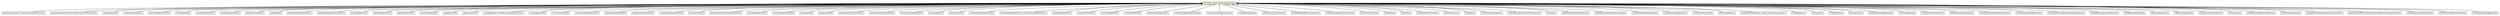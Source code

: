 #!/usr/local/bin/dot
#
# Class diagram 
# Generated by UMLGraph version R5_6-24-gf6e263 (http://www.umlgraph.org/)
#

digraph G {
	edge [fontname="arial",fontsize=10,labelfontname="arial",labelfontsize=10];
	node [fontname="arial",fontsize=10,shape=plaintext];
	nodesep=0.25;
	ranksep=0.5;
	// eu.europa.esig.dss.validation.process.ChainItem<T extends eu.europa.esig.dss.jaxb.detailedreport.XmlConstraintsConclusion>
	c257117 [label=<<table title="eu.europa.esig.dss.validation.process.ChainItem" border="0" cellborder="1" cellspacing="0" cellpadding="2" port="p" bgcolor="lemonChiffon" href="./ChainItem.html">
		<tr><td><table border="0" cellspacing="0" cellpadding="1">
<tr><td align="center" balign="center"><font face="arial italic"> ChainItem&lt;T extends XmlConstraintsConclusion&gt; </font></td></tr>
		</table></td></tr>
		</table>>, URL="./ChainItem.html", fontname="arial", fontcolor="black", fontsize=10.0];
	// eu.europa.esig.dss.validation.process.bbb.AbstractValueCheckItem<T extends eu.europa.esig.dss.jaxb.detailedreport.XmlConstraintsConclusion>
	c257122 [label=<<table title="eu.europa.esig.dss.validation.process.bbb.AbstractValueCheckItem" border="0" cellborder="1" cellspacing="0" cellpadding="2" port="p" href="./bbb/AbstractValueCheckItem.html">
		<tr><td><table border="0" cellspacing="0" cellpadding="1">
<tr><td align="center" balign="center"><font face="arial italic"> AbstractValueCheckItem&lt;T extends XmlConstraintsConclusion&gt; </font></td></tr>
		</table></td></tr>
		</table>>, URL="./bbb/AbstractValueCheckItem.html", fontname="arial", fontcolor="black", fontsize=10.0];
	// eu.europa.esig.dss.validation.process.bbb.AbstractMultiValuesCheckItem<T extends eu.europa.esig.dss.jaxb.detailedreport.XmlConstraintsConclusion>
	c257123 [label=<<table title="eu.europa.esig.dss.validation.process.bbb.AbstractMultiValuesCheckItem" border="0" cellborder="1" cellspacing="0" cellpadding="2" port="p" href="./bbb/AbstractMultiValuesCheckItem.html">
		<tr><td><table border="0" cellspacing="0" cellpadding="1">
<tr><td align="center" balign="center"><font face="arial italic"> AbstractMultiValuesCheckItem&lt;T extends XmlConstraintsConclusion&gt; </font></td></tr>
		</table></td></tr>
		</table>>, URL="./bbb/AbstractMultiValuesCheckItem.html", fontname="arial", fontcolor="black", fontsize=10.0];
	// eu.europa.esig.dss.validation.process.bbb.cv.checks.SignatureIntactCheck
	c257124 [label=<<table title="eu.europa.esig.dss.validation.process.bbb.cv.checks.SignatureIntactCheck" border="0" cellborder="1" cellspacing="0" cellpadding="2" port="p" href="./bbb/cv/checks/SignatureIntactCheck.html">
		<tr><td><table border="0" cellspacing="0" cellpadding="1">
<tr><td align="center" balign="center"> SignatureIntactCheck </td></tr>
		</table></td></tr>
		</table>>, URL="./bbb/cv/checks/SignatureIntactCheck.html", fontname="arial", fontcolor="black", fontsize=10.0];
	// eu.europa.esig.dss.validation.process.bbb.cv.checks.ReferenceDataIntactCheck
	c257125 [label=<<table title="eu.europa.esig.dss.validation.process.bbb.cv.checks.ReferenceDataIntactCheck" border="0" cellborder="1" cellspacing="0" cellpadding="2" port="p" href="./bbb/cv/checks/ReferenceDataIntactCheck.html">
		<tr><td><table border="0" cellspacing="0" cellpadding="1">
<tr><td align="center" balign="center"> ReferenceDataIntactCheck </td></tr>
		</table></td></tr>
		</table>>, URL="./bbb/cv/checks/ReferenceDataIntactCheck.html", fontname="arial", fontcolor="black", fontsize=10.0];
	// eu.europa.esig.dss.validation.process.bbb.cv.checks.ReferenceDataExistenceCheck
	c257126 [label=<<table title="eu.europa.esig.dss.validation.process.bbb.cv.checks.ReferenceDataExistenceCheck" border="0" cellborder="1" cellspacing="0" cellpadding="2" port="p" href="./bbb/cv/checks/ReferenceDataExistenceCheck.html">
		<tr><td><table border="0" cellspacing="0" cellpadding="1">
<tr><td align="center" balign="center"> ReferenceDataExistenceCheck </td></tr>
		</table></td></tr>
		</table>>, URL="./bbb/cv/checks/ReferenceDataExistenceCheck.html", fontname="arial", fontcolor="black", fontsize=10.0];
	// eu.europa.esig.dss.validation.process.bbb.cv.checks.AllFilesSignedCheck
	c257127 [label=<<table title="eu.europa.esig.dss.validation.process.bbb.cv.checks.AllFilesSignedCheck" border="0" cellborder="1" cellspacing="0" cellpadding="2" port="p" href="./bbb/cv/checks/AllFilesSignedCheck.html">
		<tr><td><table border="0" cellspacing="0" cellpadding="1">
<tr><td align="center" balign="center"> AllFilesSignedCheck </td></tr>
		</table></td></tr>
		</table>>, URL="./bbb/cv/checks/AllFilesSignedCheck.html", fontname="arial", fontcolor="black", fontsize=10.0];
	// eu.europa.esig.dss.validation.process.bbb.fc.checks.ZipCommentPresentCheck
	c257129 [label=<<table title="eu.europa.esig.dss.validation.process.bbb.fc.checks.ZipCommentPresentCheck" border="0" cellborder="1" cellspacing="0" cellpadding="2" port="p" href="./bbb/fc/checks/ZipCommentPresentCheck.html">
		<tr><td><table border="0" cellspacing="0" cellpadding="1">
<tr><td align="center" balign="center"> ZipCommentPresentCheck </td></tr>
		</table></td></tr>
		</table>>, URL="./bbb/fc/checks/ZipCommentPresentCheck.html", fontname="arial", fontcolor="black", fontsize=10.0];
	// eu.europa.esig.dss.validation.process.bbb.fc.checks.MimeTypeFilePresentCheck
	c257130 [label=<<table title="eu.europa.esig.dss.validation.process.bbb.fc.checks.MimeTypeFilePresentCheck" border="0" cellborder="1" cellspacing="0" cellpadding="2" port="p" href="./bbb/fc/checks/MimeTypeFilePresentCheck.html">
		<tr><td><table border="0" cellspacing="0" cellpadding="1">
<tr><td align="center" balign="center"> MimeTypeFilePresentCheck </td></tr>
		</table></td></tr>
		</table>>, URL="./bbb/fc/checks/MimeTypeFilePresentCheck.html", fontname="arial", fontcolor="black", fontsize=10.0];
	// eu.europa.esig.dss.validation.process.bbb.fc.checks.ManifestFilePresentCheck
	c257131 [label=<<table title="eu.europa.esig.dss.validation.process.bbb.fc.checks.ManifestFilePresentCheck" border="0" cellborder="1" cellspacing="0" cellpadding="2" port="p" href="./bbb/fc/checks/ManifestFilePresentCheck.html">
		<tr><td><table border="0" cellspacing="0" cellpadding="1">
<tr><td align="center" balign="center"> ManifestFilePresentCheck </td></tr>
		</table></td></tr>
		</table>>, URL="./bbb/fc/checks/ManifestFilePresentCheck.html", fontname="arial", fontcolor="black", fontsize=10.0];
	// eu.europa.esig.dss.validation.process.bbb.fc.checks.FullScopeCheck
	c257132 [label=<<table title="eu.europa.esig.dss.validation.process.bbb.fc.checks.FullScopeCheck" border="0" cellborder="1" cellspacing="0" cellpadding="2" port="p" href="./bbb/fc/checks/FullScopeCheck.html">
		<tr><td><table border="0" cellspacing="0" cellpadding="1">
<tr><td align="center" balign="center"> FullScopeCheck </td></tr>
		</table></td></tr>
		</table>>, URL="./bbb/fc/checks/FullScopeCheck.html", fontname="arial", fontcolor="black", fontsize=10.0];
	// eu.europa.esig.dss.validation.process.bbb.isc.checks.SigningCertificateRecognitionCheck
	c257138 [label=<<table title="eu.europa.esig.dss.validation.process.bbb.isc.checks.SigningCertificateRecognitionCheck" border="0" cellborder="1" cellspacing="0" cellpadding="2" port="p" href="./bbb/isc/checks/SigningCertificateRecognitionCheck.html">
		<tr><td><table border="0" cellspacing="0" cellpadding="1">
<tr><td align="center" balign="center"> SigningCertificateRecognitionCheck </td></tr>
		</table></td></tr>
		</table>>, URL="./bbb/isc/checks/SigningCertificateRecognitionCheck.html", fontname="arial", fontcolor="black", fontsize=10.0];
	// eu.europa.esig.dss.validation.process.bbb.isc.checks.SigningCertificateAttributePresentCheck
	c257139 [label=<<table title="eu.europa.esig.dss.validation.process.bbb.isc.checks.SigningCertificateAttributePresentCheck" border="0" cellborder="1" cellspacing="0" cellpadding="2" port="p" href="./bbb/isc/checks/SigningCertificateAttributePresentCheck.html">
		<tr><td><table border="0" cellspacing="0" cellpadding="1">
<tr><td align="center" balign="center"> SigningCertificateAttributePresentCheck </td></tr>
		</table></td></tr>
		</table>>, URL="./bbb/isc/checks/SigningCertificateAttributePresentCheck.html", fontname="arial", fontcolor="black", fontsize=10.0];
	// eu.europa.esig.dss.validation.process.bbb.isc.checks.IssuerSerialMatchCheck
	c257140 [label=<<table title="eu.europa.esig.dss.validation.process.bbb.isc.checks.IssuerSerialMatchCheck" border="0" cellborder="1" cellspacing="0" cellpadding="2" port="p" href="./bbb/isc/checks/IssuerSerialMatchCheck.html">
		<tr><td><table border="0" cellspacing="0" cellpadding="1">
<tr><td align="center" balign="center"> IssuerSerialMatchCheck </td></tr>
		</table></td></tr>
		</table>>, URL="./bbb/isc/checks/IssuerSerialMatchCheck.html", fontname="arial", fontcolor="black", fontsize=10.0];
	// eu.europa.esig.dss.validation.process.bbb.isc.checks.DigestValuePresentCheck
	c257141 [label=<<table title="eu.europa.esig.dss.validation.process.bbb.isc.checks.DigestValuePresentCheck" border="0" cellborder="1" cellspacing="0" cellpadding="2" port="p" href="./bbb/isc/checks/DigestValuePresentCheck.html">
		<tr><td><table border="0" cellspacing="0" cellpadding="1">
<tr><td align="center" balign="center"> DigestValuePresentCheck </td></tr>
		</table></td></tr>
		</table>>, URL="./bbb/isc/checks/DigestValuePresentCheck.html", fontname="arial", fontcolor="black", fontsize=10.0];
	// eu.europa.esig.dss.validation.process.bbb.isc.checks.DigestValueMatchCheck
	c257142 [label=<<table title="eu.europa.esig.dss.validation.process.bbb.isc.checks.DigestValueMatchCheck" border="0" cellborder="1" cellspacing="0" cellpadding="2" port="p" href="./bbb/isc/checks/DigestValueMatchCheck.html">
		<tr><td><table border="0" cellspacing="0" cellpadding="1">
<tr><td align="center" balign="center"> DigestValueMatchCheck </td></tr>
		</table></td></tr>
		</table>>, URL="./bbb/isc/checks/DigestValueMatchCheck.html", fontname="arial", fontcolor="black", fontsize=10.0];
	// eu.europa.esig.dss.validation.process.bbb.sav.checks.StructuralValidationCheck
	c257148 [label=<<table title="eu.europa.esig.dss.validation.process.bbb.sav.checks.StructuralValidationCheck" border="0" cellborder="1" cellspacing="0" cellpadding="2" port="p" href="./bbb/sav/checks/StructuralValidationCheck.html">
		<tr><td><table border="0" cellspacing="0" cellpadding="1">
<tr><td align="center" balign="center"> StructuralValidationCheck </td></tr>
		</table></td></tr>
		</table>>, URL="./bbb/sav/checks/StructuralValidationCheck.html", fontname="arial", fontcolor="black", fontsize=10.0];
	// eu.europa.esig.dss.validation.process.bbb.sav.checks.SigningTimeCheck
	c257149 [label=<<table title="eu.europa.esig.dss.validation.process.bbb.sav.checks.SigningTimeCheck" border="0" cellborder="1" cellspacing="0" cellpadding="2" port="p" href="./bbb/sav/checks/SigningTimeCheck.html">
		<tr><td><table border="0" cellspacing="0" cellpadding="1">
<tr><td align="center" balign="center"> SigningTimeCheck </td></tr>
		</table></td></tr>
		</table>>, URL="./bbb/sav/checks/SigningTimeCheck.html", fontname="arial", fontcolor="black", fontsize=10.0];
	// eu.europa.esig.dss.validation.process.bbb.sav.checks.SignerLocationCheck
	c257150 [label=<<table title="eu.europa.esig.dss.validation.process.bbb.sav.checks.SignerLocationCheck" border="0" cellborder="1" cellspacing="0" cellpadding="2" port="p" href="./bbb/sav/checks/SignerLocationCheck.html">
		<tr><td><table border="0" cellspacing="0" cellpadding="1">
<tr><td align="center" balign="center"> SignerLocationCheck </td></tr>
		</table></td></tr>
		</table>>, URL="./bbb/sav/checks/SignerLocationCheck.html", fontname="arial", fontcolor="black", fontsize=10.0];
	// eu.europa.esig.dss.validation.process.bbb.sav.checks.CryptographicCheck<T extends eu.europa.esig.dss.jaxb.detailedreport.XmlConstraintsConclusion>
	c257151 [label=<<table title="eu.europa.esig.dss.validation.process.bbb.sav.checks.CryptographicCheck" border="0" cellborder="1" cellspacing="0" cellpadding="2" port="p" href="./bbb/sav/checks/CryptographicCheck.html">
		<tr><td><table border="0" cellspacing="0" cellpadding="1">
<tr><td align="center" balign="center"> CryptographicCheck&lt;T extends XmlConstraintsConclusion&gt; </td></tr>
		</table></td></tr>
		</table>>, URL="./bbb/sav/checks/CryptographicCheck.html", fontname="arial", fontcolor="black", fontsize=10.0];
	// eu.europa.esig.dss.validation.process.bbb.sav.checks.CounterSignatureCheck
	c257152 [label=<<table title="eu.europa.esig.dss.validation.process.bbb.sav.checks.CounterSignatureCheck" border="0" cellborder="1" cellspacing="0" cellpadding="2" port="p" href="./bbb/sav/checks/CounterSignatureCheck.html">
		<tr><td><table border="0" cellspacing="0" cellpadding="1">
<tr><td align="center" balign="center"> CounterSignatureCheck </td></tr>
		</table></td></tr>
		</table>>, URL="./bbb/sav/checks/CounterSignatureCheck.html", fontname="arial", fontcolor="black", fontsize=10.0];
	// eu.europa.esig.dss.validation.process.bbb.sav.checks.ContentTimestampCheck
	c257154 [label=<<table title="eu.europa.esig.dss.validation.process.bbb.sav.checks.ContentTimestampCheck" border="0" cellborder="1" cellspacing="0" cellpadding="2" port="p" href="./bbb/sav/checks/ContentTimestampCheck.html">
		<tr><td><table border="0" cellspacing="0" cellpadding="1">
<tr><td align="center" balign="center"> ContentTimestampCheck </td></tr>
		</table></td></tr>
		</table>>, URL="./bbb/sav/checks/ContentTimestampCheck.html", fontname="arial", fontcolor="black", fontsize=10.0];
	// eu.europa.esig.dss.validation.process.bbb.sav.checks.CommitmentTypeIndicationsCheck
	c257157 [label=<<table title="eu.europa.esig.dss.validation.process.bbb.sav.checks.CommitmentTypeIndicationsCheck" border="0" cellborder="1" cellspacing="0" cellpadding="2" port="p" href="./bbb/sav/checks/CommitmentTypeIndicationsCheck.html">
		<tr><td><table border="0" cellspacing="0" cellpadding="1">
<tr><td align="center" balign="center"> CommitmentTypeIndicationsCheck </td></tr>
		</table></td></tr>
		</table>>, URL="./bbb/sav/checks/CommitmentTypeIndicationsCheck.html", fontname="arial", fontcolor="black", fontsize=10.0];
	// eu.europa.esig.dss.validation.process.bbb.vci.checks.SignaturePolicyIdentifiedCheck
	c257161 [label=<<table title="eu.europa.esig.dss.validation.process.bbb.vci.checks.SignaturePolicyIdentifiedCheck" border="0" cellborder="1" cellspacing="0" cellpadding="2" port="p" href="./bbb/vci/checks/SignaturePolicyIdentifiedCheck.html">
		<tr><td><table border="0" cellspacing="0" cellpadding="1">
<tr><td align="center" balign="center"> SignaturePolicyIdentifiedCheck </td></tr>
		</table></td></tr>
		</table>>, URL="./bbb/vci/checks/SignaturePolicyIdentifiedCheck.html", fontname="arial", fontcolor="black", fontsize=10.0];
	// eu.europa.esig.dss.validation.process.bbb.vci.checks.SignaturePolicyHashValidCheck
	c257162 [label=<<table title="eu.europa.esig.dss.validation.process.bbb.vci.checks.SignaturePolicyHashValidCheck" border="0" cellborder="1" cellspacing="0" cellpadding="2" port="p" href="./bbb/vci/checks/SignaturePolicyHashValidCheck.html">
		<tr><td><table border="0" cellspacing="0" cellpadding="1">
<tr><td align="center" balign="center"> SignaturePolicyHashValidCheck </td></tr>
		</table></td></tr>
		</table>>, URL="./bbb/vci/checks/SignaturePolicyHashValidCheck.html", fontname="arial", fontcolor="black", fontsize=10.0];
	// eu.europa.esig.dss.validation.process.bbb.xcv.checks.ProspectiveCertificateChainCheck
	c257166 [label=<<table title="eu.europa.esig.dss.validation.process.bbb.xcv.checks.ProspectiveCertificateChainCheck" border="0" cellborder="1" cellspacing="0" cellpadding="2" port="p" href="./bbb/xcv/checks/ProspectiveCertificateChainCheck.html">
		<tr><td><table border="0" cellspacing="0" cellpadding="1">
<tr><td align="center" balign="center"> ProspectiveCertificateChainCheck </td></tr>
		</table></td></tr>
		</table>>, URL="./bbb/xcv/checks/ProspectiveCertificateChainCheck.html", fontname="arial", fontcolor="black", fontsize=10.0];
	// eu.europa.esig.dss.validation.process.bbb.xcv.checks.CheckSubXCVResult
	c257167 [label=<<table title="eu.europa.esig.dss.validation.process.bbb.xcv.checks.CheckSubXCVResult" border="0" cellborder="1" cellspacing="0" cellpadding="2" port="p" href="./bbb/xcv/checks/CheckSubXCVResult.html">
		<tr><td><table border="0" cellspacing="0" cellpadding="1">
<tr><td align="center" balign="center"> CheckSubXCVResult </td></tr>
		</table></td></tr>
		</table>>, URL="./bbb/xcv/checks/CheckSubXCVResult.html", fontname="arial", fontcolor="black", fontsize=10.0];
	// eu.europa.esig.dss.validation.process.bbb.xcv.rfc.checks.RevocationDataFreshCheckWithNullConstraint
	c257168 [label=<<table title="eu.europa.esig.dss.validation.process.bbb.xcv.rfc.checks.RevocationDataFreshCheckWithNullConstraint" border="0" cellborder="1" cellspacing="0" cellpadding="2" port="p" href="./bbb/xcv/rfc/checks/RevocationDataFreshCheckWithNullConstraint.html">
		<tr><td><table border="0" cellspacing="0" cellpadding="1">
<tr><td align="center" balign="center"> RevocationDataFreshCheckWithNullConstraint </td></tr>
		</table></td></tr>
		</table>>, URL="./bbb/xcv/rfc/checks/RevocationDataFreshCheckWithNullConstraint.html", fontname="arial", fontcolor="black", fontsize=10.0];
	// eu.europa.esig.dss.validation.process.bbb.xcv.rfc.checks.RevocationDataFreshCheck
	c257169 [label=<<table title="eu.europa.esig.dss.validation.process.bbb.xcv.rfc.checks.RevocationDataFreshCheck" border="0" cellborder="1" cellspacing="0" cellpadding="2" port="p" href="./bbb/xcv/rfc/checks/RevocationDataFreshCheck.html">
		<tr><td><table border="0" cellspacing="0" cellpadding="1">
<tr><td align="center" balign="center"> RevocationDataFreshCheck </td></tr>
		</table></td></tr>
		</table>>, URL="./bbb/xcv/rfc/checks/RevocationDataFreshCheck.html", fontname="arial", fontcolor="black", fontsize=10.0];
	// eu.europa.esig.dss.validation.process.bbb.xcv.rfc.checks.RevocationDataAvailableCheck
	c257170 [label=<<table title="eu.europa.esig.dss.validation.process.bbb.xcv.rfc.checks.RevocationDataAvailableCheck" border="0" cellborder="1" cellspacing="0" cellpadding="2" port="p" href="./bbb/xcv/rfc/checks/RevocationDataAvailableCheck.html">
		<tr><td><table border="0" cellspacing="0" cellpadding="1">
<tr><td align="center" balign="center"> RevocationDataAvailableCheck </td></tr>
		</table></td></tr>
		</table>>, URL="./bbb/xcv/rfc/checks/RevocationDataAvailableCheck.html", fontname="arial", fontcolor="black", fontsize=10.0];
	// eu.europa.esig.dss.validation.process.bbb.xcv.rfc.checks.NextUpdateCheck
	c257171 [label=<<table title="eu.europa.esig.dss.validation.process.bbb.xcv.rfc.checks.NextUpdateCheck" border="0" cellborder="1" cellspacing="0" cellpadding="2" port="p" href="./bbb/xcv/rfc/checks/NextUpdateCheck.html">
		<tr><td><table border="0" cellspacing="0" cellpadding="1">
<tr><td align="center" balign="center"> NextUpdateCheck </td></tr>
		</table></td></tr>
		</table>>, URL="./bbb/xcv/rfc/checks/NextUpdateCheck.html", fontname="arial", fontcolor="black", fontsize=10.0];
	// eu.europa.esig.dss.validation.process.bbb.xcv.sub.checks.SerialNumberCheck
	c257174 [label=<<table title="eu.europa.esig.dss.validation.process.bbb.xcv.sub.checks.SerialNumberCheck" border="0" cellborder="1" cellspacing="0" cellpadding="2" port="p" href="./bbb/xcv/sub/checks/SerialNumberCheck.html">
		<tr><td><table border="0" cellspacing="0" cellpadding="1">
<tr><td align="center" balign="center"> SerialNumberCheck </td></tr>
		</table></td></tr>
		</table>>, URL="./bbb/xcv/sub/checks/SerialNumberCheck.html", fontname="arial", fontcolor="black", fontsize=10.0];
	// eu.europa.esig.dss.validation.process.bbb.xcv.sub.checks.RevocationInfoAccessPresentCheck
	c257175 [label=<<table title="eu.europa.esig.dss.validation.process.bbb.xcv.sub.checks.RevocationInfoAccessPresentCheck" border="0" cellborder="1" cellspacing="0" cellpadding="2" port="p" href="./bbb/xcv/sub/checks/RevocationInfoAccessPresentCheck.html">
		<tr><td><table border="0" cellspacing="0" cellpadding="1">
<tr><td align="center" balign="center"> RevocationInfoAccessPresentCheck </td></tr>
		</table></td></tr>
		</table>>, URL="./bbb/xcv/sub/checks/RevocationInfoAccessPresentCheck.html", fontname="arial", fontcolor="black", fontsize=10.0];
	// eu.europa.esig.dss.validation.process.bbb.xcv.sub.checks.RevocationFreshnessCheckerResult
	c257176 [label=<<table title="eu.europa.esig.dss.validation.process.bbb.xcv.sub.checks.RevocationFreshnessCheckerResult" border="0" cellborder="1" cellspacing="0" cellpadding="2" port="p" href="./bbb/xcv/sub/checks/RevocationFreshnessCheckerResult.html">
		<tr><td><table border="0" cellspacing="0" cellpadding="1">
<tr><td align="center" balign="center"> RevocationFreshnessCheckerResult </td></tr>
		</table></td></tr>
		</table>>, URL="./bbb/xcv/sub/checks/RevocationFreshnessCheckerResult.html", fontname="arial", fontcolor="black", fontsize=10.0];
	// eu.europa.esig.dss.validation.process.bbb.xcv.sub.checks.RevocationCertHashMatchCheck
	c257177 [label=<<table title="eu.europa.esig.dss.validation.process.bbb.xcv.sub.checks.RevocationCertHashMatchCheck" border="0" cellborder="1" cellspacing="0" cellpadding="2" port="p" href="./bbb/xcv/sub/checks/RevocationCertHashMatchCheck.html">
		<tr><td><table border="0" cellspacing="0" cellpadding="1">
<tr><td align="center" balign="center"> RevocationCertHashMatchCheck </td></tr>
		</table></td></tr>
		</table>>, URL="./bbb/xcv/sub/checks/RevocationCertHashMatchCheck.html", fontname="arial", fontcolor="black", fontsize=10.0];
	// eu.europa.esig.dss.validation.process.bbb.xcv.sub.checks.PseudoUsageCheck
	c257178 [label=<<table title="eu.europa.esig.dss.validation.process.bbb.xcv.sub.checks.PseudoUsageCheck" border="0" cellborder="1" cellspacing="0" cellpadding="2" port="p" href="./bbb/xcv/sub/checks/PseudoUsageCheck.html">
		<tr><td><table border="0" cellspacing="0" cellpadding="1">
<tr><td align="center" balign="center"> PseudoUsageCheck </td></tr>
		</table></td></tr>
		</table>>, URL="./bbb/xcv/sub/checks/PseudoUsageCheck.html", fontname="arial", fontcolor="black", fontsize=10.0];
	// eu.europa.esig.dss.validation.process.bbb.xcv.sub.checks.IdPkixOcspNoCheck
	c257183 [label=<<table title="eu.europa.esig.dss.validation.process.bbb.xcv.sub.checks.IdPkixOcspNoCheck" border="0" cellborder="1" cellspacing="0" cellpadding="2" port="p" href="./bbb/xcv/sub/checks/IdPkixOcspNoCheck.html">
		<tr><td><table border="0" cellspacing="0" cellpadding="1">
<tr><td align="center" balign="center"> IdPkixOcspNoCheck </td></tr>
		</table></td></tr>
		</table>>, URL="./bbb/xcv/sub/checks/IdPkixOcspNoCheck.html", fontname="arial", fontcolor="black", fontsize=10.0];
	// eu.europa.esig.dss.validation.process.bbb.xcv.sub.checks.CertificateSupportedByQSCDCheck
	c257187 [label=<<table title="eu.europa.esig.dss.validation.process.bbb.xcv.sub.checks.CertificateSupportedByQSCDCheck" border="0" cellborder="1" cellspacing="0" cellpadding="2" port="p" href="./bbb/xcv/sub/checks/CertificateSupportedByQSCDCheck.html">
		<tr><td><table border="0" cellspacing="0" cellpadding="1">
<tr><td align="center" balign="center"> CertificateSupportedByQSCDCheck </td></tr>
		</table></td></tr>
		</table>>, URL="./bbb/xcv/sub/checks/CertificateSupportedByQSCDCheck.html", fontname="arial", fontcolor="black", fontsize=10.0];
	// eu.europa.esig.dss.validation.process.bbb.xcv.sub.checks.CertificateSignatureValidCheck<T extends eu.europa.esig.dss.jaxb.detailedreport.XmlConstraintsConclusion>
	c257188 [label=<<table title="eu.europa.esig.dss.validation.process.bbb.xcv.sub.checks.CertificateSignatureValidCheck" border="0" cellborder="1" cellspacing="0" cellpadding="2" port="p" href="./bbb/xcv/sub/checks/CertificateSignatureValidCheck.html">
		<tr><td><table border="0" cellspacing="0" cellpadding="1">
<tr><td align="center" balign="center"> CertificateSignatureValidCheck&lt;T extends XmlConstraintsConclusion&gt; </td></tr>
		</table></td></tr>
		</table>>, URL="./bbb/xcv/sub/checks/CertificateSignatureValidCheck.html", fontname="arial", fontcolor="black", fontsize=10.0];
	// eu.europa.esig.dss.validation.process.bbb.xcv.sub.checks.CertificateSelfSignedCheck
	c257189 [label=<<table title="eu.europa.esig.dss.validation.process.bbb.xcv.sub.checks.CertificateSelfSignedCheck" border="0" cellborder="1" cellspacing="0" cellpadding="2" port="p" href="./bbb/xcv/sub/checks/CertificateSelfSignedCheck.html">
		<tr><td><table border="0" cellspacing="0" cellpadding="1">
<tr><td align="center" balign="center"> CertificateSelfSignedCheck </td></tr>
		</table></td></tr>
		</table>>, URL="./bbb/xcv/sub/checks/CertificateSelfSignedCheck.html", fontname="arial", fontcolor="black", fontsize=10.0];
	// eu.europa.esig.dss.validation.process.bbb.xcv.sub.checks.CertificateRevokedCheck
	c257190 [label=<<table title="eu.europa.esig.dss.validation.process.bbb.xcv.sub.checks.CertificateRevokedCheck" border="0" cellborder="1" cellspacing="0" cellpadding="2" port="p" href="./bbb/xcv/sub/checks/CertificateRevokedCheck.html">
		<tr><td><table border="0" cellspacing="0" cellpadding="1">
<tr><td align="center" balign="center"> CertificateRevokedCheck </td></tr>
		</table></td></tr>
		</table>>, URL="./bbb/xcv/sub/checks/CertificateRevokedCheck.html", fontname="arial", fontcolor="black", fontsize=10.0];
	// eu.europa.esig.dss.validation.process.bbb.xcv.sub.checks.CertificateQualifiedCheck
	c257191 [label=<<table title="eu.europa.esig.dss.validation.process.bbb.xcv.sub.checks.CertificateQualifiedCheck" border="0" cellborder="1" cellspacing="0" cellpadding="2" port="p" href="./bbb/xcv/sub/checks/CertificateQualifiedCheck.html">
		<tr><td><table border="0" cellspacing="0" cellpadding="1">
<tr><td align="center" balign="center"> CertificateQualifiedCheck </td></tr>
		</table></td></tr>
		</table>>, URL="./bbb/xcv/sub/checks/CertificateQualifiedCheck.html", fontname="arial", fontcolor="black", fontsize=10.0];
	// eu.europa.esig.dss.validation.process.bbb.xcv.sub.checks.CertificateOnHoldCheck
	c257194 [label=<<table title="eu.europa.esig.dss.validation.process.bbb.xcv.sub.checks.CertificateOnHoldCheck" border="0" cellborder="1" cellspacing="0" cellpadding="2" port="p" href="./bbb/xcv/sub/checks/CertificateOnHoldCheck.html">
		<tr><td><table border="0" cellspacing="0" cellpadding="1">
<tr><td align="center" balign="center"> CertificateOnHoldCheck </td></tr>
		</table></td></tr>
		</table>>, URL="./bbb/xcv/sub/checks/CertificateOnHoldCheck.html", fontname="arial", fontcolor="black", fontsize=10.0];
	// eu.europa.esig.dss.validation.process.bbb.xcv.sub.checks.CertificateNotSelfSignedCheck
	c257195 [label=<<table title="eu.europa.esig.dss.validation.process.bbb.xcv.sub.checks.CertificateNotSelfSignedCheck" border="0" cellborder="1" cellspacing="0" cellpadding="2" port="p" href="./bbb/xcv/sub/checks/CertificateNotSelfSignedCheck.html">
		<tr><td><table border="0" cellspacing="0" cellpadding="1">
<tr><td align="center" balign="center"> CertificateNotSelfSignedCheck </td></tr>
		</table></td></tr>
		</table>>, URL="./bbb/xcv/sub/checks/CertificateNotSelfSignedCheck.html", fontname="arial", fontcolor="black", fontsize=10.0];
	// eu.europa.esig.dss.validation.process.bbb.xcv.sub.checks.CertificateIssuedToNaturalPersonCheck
	c257196 [label=<<table title="eu.europa.esig.dss.validation.process.bbb.xcv.sub.checks.CertificateIssuedToNaturalPersonCheck" border="0" cellborder="1" cellspacing="0" cellpadding="2" port="p" href="./bbb/xcv/sub/checks/CertificateIssuedToNaturalPersonCheck.html">
		<tr><td><table border="0" cellspacing="0" cellpadding="1">
<tr><td align="center" balign="center"> CertificateIssuedToNaturalPersonCheck </td></tr>
		</table></td></tr>
		</table>>, URL="./bbb/xcv/sub/checks/CertificateIssuedToNaturalPersonCheck.html", fontname="arial", fontcolor="black", fontsize=10.0];
	// eu.europa.esig.dss.validation.process.bbb.xcv.sub.checks.CertificateIssuedToLegalPersonCheck
	c257197 [label=<<table title="eu.europa.esig.dss.validation.process.bbb.xcv.sub.checks.CertificateIssuedToLegalPersonCheck" border="0" cellborder="1" cellspacing="0" cellpadding="2" port="p" href="./bbb/xcv/sub/checks/CertificateIssuedToLegalPersonCheck.html">
		<tr><td><table border="0" cellspacing="0" cellpadding="1">
<tr><td align="center" balign="center"> CertificateIssuedToLegalPersonCheck </td></tr>
		</table></td></tr>
		</table>>, URL="./bbb/xcv/sub/checks/CertificateIssuedToLegalPersonCheck.html", fontname="arial", fontcolor="black", fontsize=10.0];
	// eu.europa.esig.dss.validation.process.bbb.xcv.sub.checks.CertificateExpirationCheck
	c257198 [label=<<table title="eu.europa.esig.dss.validation.process.bbb.xcv.sub.checks.CertificateExpirationCheck" border="0" cellborder="1" cellspacing="0" cellpadding="2" port="p" href="./bbb/xcv/sub/checks/CertificateExpirationCheck.html">
		<tr><td><table border="0" cellspacing="0" cellpadding="1">
<tr><td align="center" balign="center"> CertificateExpirationCheck </td></tr>
		</table></td></tr>
		</table>>, URL="./bbb/xcv/sub/checks/CertificateExpirationCheck.html", fontname="arial", fontcolor="black", fontsize=10.0];
	// eu.europa.esig.dss.validation.process.bbb.xcv.sub.checks.AuthorityInfoAccessPresentCheck
	c257200 [label=<<table title="eu.europa.esig.dss.validation.process.bbb.xcv.sub.checks.AuthorityInfoAccessPresentCheck" border="0" cellborder="1" cellspacing="0" cellpadding="2" port="p" href="./bbb/xcv/sub/checks/AuthorityInfoAccessPresentCheck.html">
		<tr><td><table border="0" cellspacing="0" cellpadding="1">
<tr><td align="center" balign="center"> AuthorityInfoAccessPresentCheck </td></tr>
		</table></td></tr>
		</table>>, URL="./bbb/xcv/sub/checks/AuthorityInfoAccessPresentCheck.html", fontname="arial", fontcolor="black", fontsize=10.0];
	// eu.europa.esig.dss.validation.process.qualification.certificate.AcceptableBuildingBlockConclusionCheck
	c257213 [label=<<table title="eu.europa.esig.dss.validation.process.qualification.certificate.AcceptableBuildingBlockConclusionCheck" border="0" cellborder="1" cellspacing="0" cellpadding="2" port="p" href="./qualification/certificate/AcceptableBuildingBlockConclusionCheck.html">
		<tr><td><table border="0" cellspacing="0" cellpadding="1">
<tr><td align="center" balign="center"> AcceptableBuildingBlockConclusionCheck </td></tr>
		</table></td></tr>
		</table>>, URL="./qualification/certificate/AcceptableBuildingBlockConclusionCheck.html", fontname="arial", fontcolor="black", fontsize=10.0];
	// eu.europa.esig.dss.validation.process.qualification.certificate.checks.TrustedCertificateMatchTrustServiceCheck
	c257214 [label=<<table title="eu.europa.esig.dss.validation.process.qualification.certificate.checks.TrustedCertificateMatchTrustServiceCheck" border="0" cellborder="1" cellspacing="0" cellpadding="2" port="p" href="./qualification/certificate/checks/TrustedCertificateMatchTrustServiceCheck.html">
		<tr><td><table border="0" cellspacing="0" cellpadding="1">
<tr><td align="center" balign="center"> TrustedCertificateMatchTrustServiceCheck </td></tr>
		</table></td></tr>
		</table>>, URL="./qualification/certificate/checks/TrustedCertificateMatchTrustServiceCheck.html", fontname="arial", fontcolor="black", fontsize=10.0];
	// eu.europa.esig.dss.validation.process.qualification.certificate.checks.ServiceConsistencyCheck
	c257215 [label=<<table title="eu.europa.esig.dss.validation.process.qualification.certificate.checks.ServiceConsistencyCheck" border="0" cellborder="1" cellspacing="0" cellpadding="2" port="p" href="./qualification/certificate/checks/ServiceConsistencyCheck.html">
		<tr><td><table border="0" cellspacing="0" cellpadding="1">
<tr><td align="center" balign="center"> ServiceConsistencyCheck </td></tr>
		</table></td></tr>
		</table>>, URL="./qualification/certificate/checks/ServiceConsistencyCheck.html", fontname="arial", fontcolor="black", fontsize=10.0];
	// eu.europa.esig.dss.validation.process.qualification.certificate.checks.QualifiedCheck
	c257216 [label=<<table title="eu.europa.esig.dss.validation.process.qualification.certificate.checks.QualifiedCheck" border="0" cellborder="1" cellspacing="0" cellpadding="2" port="p" href="./qualification/certificate/checks/QualifiedCheck.html">
		<tr><td><table border="0" cellspacing="0" cellpadding="1">
<tr><td align="center" balign="center"> QualifiedCheck </td></tr>
		</table></td></tr>
		</table>>, URL="./qualification/certificate/checks/QualifiedCheck.html", fontname="arial", fontcolor="black", fontsize=10.0];
	// eu.europa.esig.dss.validation.process.qualification.certificate.checks.QSCDCheck
	c257217 [label=<<table title="eu.europa.esig.dss.validation.process.qualification.certificate.checks.QSCDCheck" border="0" cellborder="1" cellspacing="0" cellpadding="2" port="p" href="./qualification/certificate/checks/QSCDCheck.html">
		<tr><td><table border="0" cellspacing="0" cellpadding="1">
<tr><td align="center" balign="center"> QSCDCheck </td></tr>
		</table></td></tr>
		</table>>, URL="./qualification/certificate/checks/QSCDCheck.html", fontname="arial", fontcolor="black", fontsize=10.0];
	// eu.europa.esig.dss.validation.process.qualification.certificate.checks.IsAbleToSelectOneTrustService
	c257219 [label=<<table title="eu.europa.esig.dss.validation.process.qualification.certificate.checks.IsAbleToSelectOneTrustService" border="0" cellborder="1" cellspacing="0" cellpadding="2" port="p" href="./qualification/certificate/checks/IsAbleToSelectOneTrustService.html">
		<tr><td><table border="0" cellspacing="0" cellpadding="1">
<tr><td align="center" balign="center"> IsAbleToSelectOneTrustService </td></tr>
		</table></td></tr>
		</table>>, URL="./qualification/certificate/checks/IsAbleToSelectOneTrustService.html", fontname="arial", fontcolor="black", fontsize=10.0];
	// eu.europa.esig.dss.validation.process.qualification.certificate.checks.GrantedStatusCheck
	c257220 [label=<<table title="eu.europa.esig.dss.validation.process.qualification.certificate.checks.GrantedStatusCheck" border="0" cellborder="1" cellspacing="0" cellpadding="2" port="p" href="./qualification/certificate/checks/GrantedStatusCheck.html">
		<tr><td><table border="0" cellspacing="0" cellpadding="1">
<tr><td align="center" balign="center"> GrantedStatusCheck </td></tr>
		</table></td></tr>
		</table>>, URL="./qualification/certificate/checks/GrantedStatusCheck.html", fontname="arial", fontcolor="black", fontsize=10.0];
	// eu.europa.esig.dss.validation.process.qualification.certificate.checks.ForEsigCheck
	c257221 [label=<<table title="eu.europa.esig.dss.validation.process.qualification.certificate.checks.ForEsigCheck" border="0" cellborder="1" cellspacing="0" cellpadding="2" port="p" href="./qualification/certificate/checks/ForEsigCheck.html">
		<tr><td><table border="0" cellspacing="0" cellpadding="1">
<tr><td align="center" balign="center"> ForEsigCheck </td></tr>
		</table></td></tr>
		</table>>, URL="./qualification/certificate/checks/ForEsigCheck.html", fontname="arial", fontcolor="black", fontsize=10.0];
	// eu.europa.esig.dss.validation.process.qualification.certificate.checks.CertificateTypeCoverageCheck
	c257222 [label=<<table title="eu.europa.esig.dss.validation.process.qualification.certificate.checks.CertificateTypeCoverageCheck" border="0" cellborder="1" cellspacing="0" cellpadding="2" port="p" href="./qualification/certificate/checks/CertificateTypeCoverageCheck.html">
		<tr><td><table border="0" cellspacing="0" cellpadding="1">
<tr><td align="center" balign="center"> CertificateTypeCoverageCheck </td></tr>
		</table></td></tr>
		</table>>, URL="./qualification/certificate/checks/CertificateTypeCoverageCheck.html", fontname="arial", fontcolor="black", fontsize=10.0];
	// eu.europa.esig.dss.validation.process.qualification.certificate.checks.CertificateIssuedByConsistentTrustServiceCheck
	c257223 [label=<<table title="eu.europa.esig.dss.validation.process.qualification.certificate.checks.CertificateIssuedByConsistentTrustServiceCheck" border="0" cellborder="1" cellspacing="0" cellpadding="2" port="p" href="./qualification/certificate/checks/CertificateIssuedByConsistentTrustServiceCheck.html">
		<tr><td><table border="0" cellspacing="0" cellpadding="1">
<tr><td align="center" balign="center"> CertificateIssuedByConsistentTrustServiceCheck </td></tr>
		</table></td></tr>
		</table>>, URL="./qualification/certificate/checks/CertificateIssuedByConsistentTrustServiceCheck.html", fontname="arial", fontcolor="black", fontsize=10.0];
	// eu.europa.esig.dss.validation.process.qualification.certificate.checks.CaQcCheck
	c257224 [label=<<table title="eu.europa.esig.dss.validation.process.qualification.certificate.checks.CaQcCheck" border="0" cellborder="1" cellspacing="0" cellpadding="2" port="p" href="./qualification/certificate/checks/CaQcCheck.html">
		<tr><td><table border="0" cellspacing="0" cellpadding="1">
<tr><td align="center" balign="center"> CaQcCheck </td></tr>
		</table></td></tr>
		</table>>, URL="./qualification/certificate/checks/CaQcCheck.html", fontname="arial", fontcolor="black", fontsize=10.0];
	// eu.europa.esig.dss.validation.process.qualification.signature.checks.QualifiedCertificateAtSigningTimeCheck
	c257232 [label=<<table title="eu.europa.esig.dss.validation.process.qualification.signature.checks.QualifiedCertificateAtSigningTimeCheck" border="0" cellborder="1" cellspacing="0" cellpadding="2" port="p" href="./qualification/signature/checks/QualifiedCertificateAtSigningTimeCheck.html">
		<tr><td><table border="0" cellspacing="0" cellpadding="1">
<tr><td align="center" balign="center"> QualifiedCertificateAtSigningTimeCheck </td></tr>
		</table></td></tr>
		</table>>, URL="./qualification/signature/checks/QualifiedCertificateAtSigningTimeCheck.html", fontname="arial", fontcolor="black", fontsize=10.0];
	// eu.europa.esig.dss.validation.process.qualification.signature.checks.QualifiedCertificateAtCertificateIssuanceCheck
	c257233 [label=<<table title="eu.europa.esig.dss.validation.process.qualification.signature.checks.QualifiedCertificateAtCertificateIssuanceCheck" border="0" cellborder="1" cellspacing="0" cellpadding="2" port="p" href="./qualification/signature/checks/QualifiedCertificateAtCertificateIssuanceCheck.html">
		<tr><td><table border="0" cellspacing="0" cellpadding="1">
<tr><td align="center" balign="center"> QualifiedCertificateAtCertificateIssuanceCheck </td></tr>
		</table></td></tr>
		</table>>, URL="./qualification/signature/checks/QualifiedCertificateAtCertificateIssuanceCheck.html", fontname="arial", fontcolor="black", fontsize=10.0];
	// eu.europa.esig.dss.validation.process.qualification.signature.checks.QSCDCertificateAtSigningTimeCheck
	c257234 [label=<<table title="eu.europa.esig.dss.validation.process.qualification.signature.checks.QSCDCertificateAtSigningTimeCheck" border="0" cellborder="1" cellspacing="0" cellpadding="2" port="p" href="./qualification/signature/checks/QSCDCertificateAtSigningTimeCheck.html">
		<tr><td><table border="0" cellspacing="0" cellpadding="1">
<tr><td align="center" balign="center"> QSCDCertificateAtSigningTimeCheck </td></tr>
		</table></td></tr>
		</table>>, URL="./qualification/signature/checks/QSCDCertificateAtSigningTimeCheck.html", fontname="arial", fontcolor="black", fontsize=10.0];
	// eu.europa.esig.dss.validation.process.qualification.signature.checks.ForeSignatureAtSigningTimeCheck
	c257235 [label=<<table title="eu.europa.esig.dss.validation.process.qualification.signature.checks.ForeSignatureAtSigningTimeCheck" border="0" cellborder="1" cellspacing="0" cellpadding="2" port="p" href="./qualification/signature/checks/ForeSignatureAtSigningTimeCheck.html">
		<tr><td><table border="0" cellspacing="0" cellpadding="1">
<tr><td align="center" balign="center"> ForeSignatureAtSigningTimeCheck </td></tr>
		</table></td></tr>
		</table>>, URL="./qualification/signature/checks/ForeSignatureAtSigningTimeCheck.html", fontname="arial", fontcolor="black", fontsize=10.0];
	// eu.europa.esig.dss.validation.process.qualification.signature.checks.CertificatePathTrustedCheck
	c257236 [label=<<table title="eu.europa.esig.dss.validation.process.qualification.signature.checks.CertificatePathTrustedCheck" border="0" cellborder="1" cellspacing="0" cellpadding="2" port="p" href="./qualification/signature/checks/CertificatePathTrustedCheck.html">
		<tr><td><table border="0" cellspacing="0" cellpadding="1">
<tr><td align="center" balign="center"> CertificatePathTrustedCheck </td></tr>
		</table></td></tr>
		</table>>, URL="./qualification/signature/checks/CertificatePathTrustedCheck.html", fontname="arial", fontcolor="black", fontsize=10.0];
	// eu.europa.esig.dss.validation.process.qualification.signature.checks.AdESAcceptableCheck
	c257237 [label=<<table title="eu.europa.esig.dss.validation.process.qualification.signature.checks.AdESAcceptableCheck" border="0" cellborder="1" cellspacing="0" cellpadding="2" port="p" href="./qualification/signature/checks/AdESAcceptableCheck.html">
		<tr><td><table border="0" cellspacing="0" cellpadding="1">
<tr><td align="center" balign="center"> AdESAcceptableCheck </td></tr>
		</table></td></tr>
		</table>>, URL="./qualification/signature/checks/AdESAcceptableCheck.html", fontname="arial", fontcolor="black", fontsize=10.0];
	// eu.europa.esig.dss.validation.process.qualification.signature.checks.AcceptableTrustedListCheck<T extends eu.europa.esig.dss.jaxb.detailedreport.XmlConstraintsConclusion>
	c257238 [label=<<table title="eu.europa.esig.dss.validation.process.qualification.signature.checks.AcceptableTrustedListCheck" border="0" cellborder="1" cellspacing="0" cellpadding="2" port="p" href="./qualification/signature/checks/AcceptableTrustedListCheck.html">
		<tr><td><table border="0" cellspacing="0" cellpadding="1">
<tr><td align="center" balign="center"> AcceptableTrustedListCheck&lt;T extends XmlConstraintsConclusion&gt; </td></tr>
		</table></td></tr>
		</table>>, URL="./qualification/signature/checks/AcceptableTrustedListCheck.html", fontname="arial", fontcolor="black", fontsize=10.0];
	// eu.europa.esig.dss.validation.process.qualification.trust.checks.TLWellSignedCheck
	c257245 [label=<<table title="eu.europa.esig.dss.validation.process.qualification.trust.checks.TLWellSignedCheck" border="0" cellborder="1" cellspacing="0" cellpadding="2" port="p" href="./qualification/trust/checks/TLWellSignedCheck.html">
		<tr><td><table border="0" cellspacing="0" cellpadding="1">
<tr><td align="center" balign="center"> TLWellSignedCheck </td></tr>
		</table></td></tr>
		</table>>, URL="./qualification/trust/checks/TLWellSignedCheck.html", fontname="arial", fontcolor="black", fontsize=10.0];
	// eu.europa.esig.dss.validation.process.qualification.trust.checks.TLVersionCheck
	c257246 [label=<<table title="eu.europa.esig.dss.validation.process.qualification.trust.checks.TLVersionCheck" border="0" cellborder="1" cellspacing="0" cellpadding="2" port="p" href="./qualification/trust/checks/TLVersionCheck.html">
		<tr><td><table border="0" cellspacing="0" cellpadding="1">
<tr><td align="center" balign="center"> TLVersionCheck </td></tr>
		</table></td></tr>
		</table>>, URL="./qualification/trust/checks/TLVersionCheck.html", fontname="arial", fontcolor="black", fontsize=10.0];
	// eu.europa.esig.dss.validation.process.qualification.trust.checks.TLNotExpiredCheck
	c257247 [label=<<table title="eu.europa.esig.dss.validation.process.qualification.trust.checks.TLNotExpiredCheck" border="0" cellborder="1" cellspacing="0" cellpadding="2" port="p" href="./qualification/trust/checks/TLNotExpiredCheck.html">
		<tr><td><table border="0" cellspacing="0" cellpadding="1">
<tr><td align="center" balign="center"> TLNotExpiredCheck </td></tr>
		</table></td></tr>
		</table>>, URL="./qualification/trust/checks/TLNotExpiredCheck.html", fontname="arial", fontcolor="black", fontsize=10.0];
	// eu.europa.esig.dss.validation.process.qualification.trust.checks.TLFreshnessCheck
	c257248 [label=<<table title="eu.europa.esig.dss.validation.process.qualification.trust.checks.TLFreshnessCheck" border="0" cellborder="1" cellspacing="0" cellpadding="2" port="p" href="./qualification/trust/checks/TLFreshnessCheck.html">
		<tr><td><table border="0" cellspacing="0" cellpadding="1">
<tr><td align="center" balign="center"> TLFreshnessCheck </td></tr>
		</table></td></tr>
		</table>>, URL="./qualification/trust/checks/TLFreshnessCheck.html", fontname="arial", fontcolor="black", fontsize=10.0];
	// eu.europa.esig.dss.validation.process.vpfbs.checks.SignatureBasicBuildingBlocksCheck
	c257261 [label=<<table title="eu.europa.esig.dss.validation.process.vpfbs.checks.SignatureBasicBuildingBlocksCheck" border="0" cellborder="1" cellspacing="0" cellpadding="2" port="p" href="./vpfbs/checks/SignatureBasicBuildingBlocksCheck.html">
		<tr><td><table border="0" cellspacing="0" cellpadding="1">
<tr><td align="center" balign="center"> SignatureBasicBuildingBlocksCheck </td></tr>
		</table></td></tr>
		</table>>, URL="./vpfbs/checks/SignatureBasicBuildingBlocksCheck.html", fontname="arial", fontcolor="black", fontsize=10.0];
	// eu.europa.esig.dss.validation.process.vpfltvd.checks.TimestampDelayCheck
	c257263 [label=<<table title="eu.europa.esig.dss.validation.process.vpfltvd.checks.TimestampDelayCheck" border="0" cellborder="1" cellspacing="0" cellpadding="2" port="p" href="./vpfltvd/checks/TimestampDelayCheck.html">
		<tr><td><table border="0" cellspacing="0" cellpadding="1">
<tr><td align="center" balign="center"> TimestampDelayCheck </td></tr>
		</table></td></tr>
		</table>>, URL="./vpfltvd/checks/TimestampDelayCheck.html", fontname="arial", fontcolor="black", fontsize=10.0];
	// eu.europa.esig.dss.validation.process.vpfltvd.checks.TimestampCoherenceOrderCheck
	c257264 [label=<<table title="eu.europa.esig.dss.validation.process.vpfltvd.checks.TimestampCoherenceOrderCheck" border="0" cellborder="1" cellspacing="0" cellpadding="2" port="p" href="./vpfltvd/checks/TimestampCoherenceOrderCheck.html">
		<tr><td><table border="0" cellspacing="0" cellpadding="1">
<tr><td align="center" balign="center"> TimestampCoherenceOrderCheck </td></tr>
		</table></td></tr>
		</table>>, URL="./vpfltvd/checks/TimestampCoherenceOrderCheck.html", fontname="arial", fontcolor="black", fontsize=10.0];
	// eu.europa.esig.dss.validation.process.vpfltvd.checks.SigningTimeAttributePresentCheck
	c257265 [label=<<table title="eu.europa.esig.dss.validation.process.vpfltvd.checks.SigningTimeAttributePresentCheck" border="0" cellborder="1" cellspacing="0" cellpadding="2" port="p" href="./vpfltvd/checks/SigningTimeAttributePresentCheck.html">
		<tr><td><table border="0" cellspacing="0" cellpadding="1">
<tr><td align="center" balign="center"> SigningTimeAttributePresentCheck </td></tr>
		</table></td></tr>
		</table>>, URL="./vpfltvd/checks/SigningTimeAttributePresentCheck.html", fontname="arial", fontcolor="black", fontsize=10.0];
	// eu.europa.esig.dss.validation.process.vpfltvd.checks.RevocationDateAfterBestSignatureTimeCheck
	c257266 [label=<<table title="eu.europa.esig.dss.validation.process.vpfltvd.checks.RevocationDateAfterBestSignatureTimeCheck" border="0" cellborder="1" cellspacing="0" cellpadding="2" port="p" href="./vpfltvd/checks/RevocationDateAfterBestSignatureTimeCheck.html">
		<tr><td><table border="0" cellspacing="0" cellpadding="1">
<tr><td align="center" balign="center"> RevocationDateAfterBestSignatureTimeCheck </td></tr>
		</table></td></tr>
		</table>>, URL="./vpfltvd/checks/RevocationDateAfterBestSignatureTimeCheck.html", fontname="arial", fontcolor="black", fontsize=10.0];
	// eu.europa.esig.dss.validation.process.vpfltvd.checks.RevocationBasicBuildingBlocksCheck
	c257267 [label=<<table title="eu.europa.esig.dss.validation.process.vpfltvd.checks.RevocationBasicBuildingBlocksCheck" border="0" cellborder="1" cellspacing="0" cellpadding="2" port="p" href="./vpfltvd/checks/RevocationBasicBuildingBlocksCheck.html">
		<tr><td><table border="0" cellspacing="0" cellpadding="1">
<tr><td align="center" balign="center"> RevocationBasicBuildingBlocksCheck </td></tr>
		</table></td></tr>
		</table>>, URL="./vpfltvd/checks/RevocationBasicBuildingBlocksCheck.html", fontname="arial", fontcolor="black", fontsize=10.0];
	// eu.europa.esig.dss.validation.process.vpfltvd.checks.BestSignatureTimeNotBeforeCertificateIssuanceCheck
	c257268 [label=<<table title="eu.europa.esig.dss.validation.process.vpfltvd.checks.BestSignatureTimeNotBeforeCertificateIssuanceCheck" border="0" cellborder="1" cellspacing="0" cellpadding="2" port="p" href="./vpfltvd/checks/BestSignatureTimeNotBeforeCertificateIssuanceCheck.html">
		<tr><td><table border="0" cellspacing="0" cellpadding="1">
<tr><td align="center" balign="center"> BestSignatureTimeNotBeforeCertificateIssuanceCheck </td></tr>
		</table></td></tr>
		</table>>, URL="./vpfltvd/checks/BestSignatureTimeNotBeforeCertificateIssuanceCheck.html", fontname="arial", fontcolor="black", fontsize=10.0];
	// eu.europa.esig.dss.validation.process.vpfltvd.checks.AcceptableBasicSignatureValidationCheck
	c257269 [label=<<table title="eu.europa.esig.dss.validation.process.vpfltvd.checks.AcceptableBasicSignatureValidationCheck" border="0" cellborder="1" cellspacing="0" cellpadding="2" port="p" href="./vpfltvd/checks/AcceptableBasicSignatureValidationCheck.html">
		<tr><td><table border="0" cellspacing="0" cellpadding="1">
<tr><td align="center" balign="center"> AcceptableBasicSignatureValidationCheck </td></tr>
		</table></td></tr>
		</table>>, URL="./vpfltvd/checks/AcceptableBasicSignatureValidationCheck.html", fontname="arial", fontcolor="black", fontsize=10.0];
	// eu.europa.esig.dss.validation.process.vpfswatsp.checks.PastSignatureValidationCheck
	c257271 [label=<<table title="eu.europa.esig.dss.validation.process.vpfswatsp.checks.PastSignatureValidationCheck" border="0" cellborder="1" cellspacing="0" cellpadding="2" port="p" href="./vpfswatsp/checks/PastSignatureValidationCheck.html">
		<tr><td><table border="0" cellspacing="0" cellpadding="1">
<tr><td align="center" balign="center"> PastSignatureValidationCheck </td></tr>
		</table></td></tr>
		</table>>, URL="./vpfswatsp/checks/PastSignatureValidationCheck.html", fontname="arial", fontcolor="black", fontsize=10.0];
	// eu.europa.esig.dss.validation.process.vpfswatsp.checks.LongTermValidationCheck
	c257272 [label=<<table title="eu.europa.esig.dss.validation.process.vpfswatsp.checks.LongTermValidationCheck" border="0" cellborder="1" cellspacing="0" cellpadding="2" port="p" href="./vpfswatsp/checks/LongTermValidationCheck.html">
		<tr><td><table border="0" cellspacing="0" cellpadding="1">
<tr><td align="center" balign="center"> LongTermValidationCheck </td></tr>
		</table></td></tr>
		</table>>, URL="./vpfswatsp/checks/LongTermValidationCheck.html", fontname="arial", fontcolor="black", fontsize=10.0];
	// eu.europa.esig.dss.validation.process.vpfswatsp.checks.pcv.checks.ValidationTimeSlidingCheck
	c257273 [label=<<table title="eu.europa.esig.dss.validation.process.vpfswatsp.checks.pcv.checks.ValidationTimeSlidingCheck" border="0" cellborder="1" cellspacing="0" cellpadding="2" port="p" href="./vpfswatsp/checks/pcv/checks/ValidationTimeSlidingCheck.html">
		<tr><td><table border="0" cellspacing="0" cellpadding="1">
<tr><td align="center" balign="center"> ValidationTimeSlidingCheck </td></tr>
		</table></td></tr>
		</table>>, URL="./vpfswatsp/checks/pcv/checks/ValidationTimeSlidingCheck.html", fontname="arial", fontcolor="black", fontsize=10.0];
	// eu.europa.esig.dss.validation.process.vpfswatsp.checks.pcv.checks.ProspectiveCertificateChainCheck
	c257274 [label=<<table title="eu.europa.esig.dss.validation.process.vpfswatsp.checks.pcv.checks.ProspectiveCertificateChainCheck" border="0" cellborder="1" cellspacing="0" cellpadding="2" port="p" href="./vpfswatsp/checks/pcv/checks/ProspectiveCertificateChainCheck.html">
		<tr><td><table border="0" cellspacing="0" cellpadding="1">
<tr><td align="center" balign="center"> ProspectiveCertificateChainCheck </td></tr>
		</table></td></tr>
		</table>>, URL="./vpfswatsp/checks/pcv/checks/ProspectiveCertificateChainCheck.html", fontname="arial", fontcolor="black", fontsize=10.0];
	// eu.europa.esig.dss.validation.process.vpfswatsp.checks.psv.checks.POEExistsCheck
	c257276 [label=<<table title="eu.europa.esig.dss.validation.process.vpfswatsp.checks.psv.checks.POEExistsCheck" border="0" cellborder="1" cellspacing="0" cellpadding="2" port="p" href="./vpfswatsp/checks/psv/checks/POEExistsCheck.html">
		<tr><td><table border="0" cellspacing="0" cellpadding="1">
<tr><td align="center" balign="center"> POEExistsCheck </td></tr>
		</table></td></tr>
		</table>>, URL="./vpfswatsp/checks/psv/checks/POEExistsCheck.html", fontname="arial", fontcolor="black", fontsize=10.0];
	// eu.europa.esig.dss.validation.process.vpfswatsp.checks.psv.checks.PastCertificateValidationAcceptableCheck
	c257277 [label=<<table title="eu.europa.esig.dss.validation.process.vpfswatsp.checks.psv.checks.PastCertificateValidationAcceptableCheck" border="0" cellborder="1" cellspacing="0" cellpadding="2" port="p" href="./vpfswatsp/checks/psv/checks/PastCertificateValidationAcceptableCheck.html">
		<tr><td><table border="0" cellspacing="0" cellpadding="1">
<tr><td align="center" balign="center"> PastCertificateValidationAcceptableCheck </td></tr>
		</table></td></tr>
		</table>>, URL="./vpfswatsp/checks/psv/checks/PastCertificateValidationAcceptableCheck.html", fontname="arial", fontcolor="black", fontsize=10.0];
	// eu.europa.esig.dss.validation.process.vpfswatsp.checks.psv.checks.CurrentTimeIndicationCheck
	c257278 [label=<<table title="eu.europa.esig.dss.validation.process.vpfswatsp.checks.psv.checks.CurrentTimeIndicationCheck" border="0" cellborder="1" cellspacing="0" cellpadding="2" port="p" href="./vpfswatsp/checks/psv/checks/CurrentTimeIndicationCheck.html">
		<tr><td><table border="0" cellspacing="0" cellpadding="1">
<tr><td align="center" balign="center"> CurrentTimeIndicationCheck </td></tr>
		</table></td></tr>
		</table>>, URL="./vpfswatsp/checks/psv/checks/CurrentTimeIndicationCheck.html", fontname="arial", fontcolor="black", fontsize=10.0];
	// eu.europa.esig.dss.validation.process.vpfswatsp.checks.psv.checks.BestSignatureTimeNotBeforeCertificateIssuanceCheck
	c257279 [label=<<table title="eu.europa.esig.dss.validation.process.vpfswatsp.checks.psv.checks.BestSignatureTimeNotBeforeCertificateIssuanceCheck" border="0" cellborder="1" cellspacing="0" cellpadding="2" port="p" href="./vpfswatsp/checks/psv/checks/BestSignatureTimeNotBeforeCertificateIssuanceCheck.html">
		<tr><td><table border="0" cellspacing="0" cellpadding="1">
<tr><td align="center" balign="center"> BestSignatureTimeNotBeforeCertificateIssuanceCheck </td></tr>
		</table></td></tr>
		</table>>, URL="./vpfswatsp/checks/psv/checks/BestSignatureTimeNotBeforeCertificateIssuanceCheck.html", fontname="arial", fontcolor="black", fontsize=10.0];
	// eu.europa.esig.dss.validation.process.vpfswatsp.checks.psv.checks.BestSignatureTimeAfterCertificateIssuanceAndBeforeCertificateExpirationCheck
	c257280 [label=<<table title="eu.europa.esig.dss.validation.process.vpfswatsp.checks.psv.checks.BestSignatureTimeAfterCertificateIssuanceAndBeforeCertificateExpirationCheck" border="0" cellborder="1" cellspacing="0" cellpadding="2" port="p" href="./vpfswatsp/checks/psv/checks/BestSignatureTimeAfterCertificateIssuanceAndBeforeCertificateExpirationCheck.html">
		<tr><td><table border="0" cellspacing="0" cellpadding="1">
<tr><td align="center" balign="center"> BestSignatureTimeAfterCertificateIssuanceAndBeforeCertificateExpirationCheck </td></tr>
		</table></td></tr>
		</table>>, URL="./vpfswatsp/checks/psv/checks/BestSignatureTimeAfterCertificateIssuanceAndBeforeCertificateExpirationCheck.html", fontname="arial", fontcolor="black", fontsize=10.0];
	// eu.europa.esig.dss.validation.process.vpfswatsp.checks.vts.checks.SatisfyingRevocationDataExistsCheck
	c257282 [label=<<table title="eu.europa.esig.dss.validation.process.vpfswatsp.checks.vts.checks.SatisfyingRevocationDataExistsCheck" border="0" cellborder="1" cellspacing="0" cellpadding="2" port="p" href="./vpfswatsp/checks/vts/checks/SatisfyingRevocationDataExistsCheck.html">
		<tr><td><table border="0" cellspacing="0" cellpadding="1">
<tr><td align="center" balign="center"> SatisfyingRevocationDataExistsCheck </td></tr>
		</table></td></tr>
		</table>>, URL="./vpfswatsp/checks/vts/checks/SatisfyingRevocationDataExistsCheck.html", fontname="arial", fontcolor="black", fontsize=10.0];
	// eu.europa.esig.dss.validation.process.vpfswatsp.checks.vts.checks.POEExistsAtOrBeforeControlTimeCheck
	c257283 [label=<<table title="eu.europa.esig.dss.validation.process.vpfswatsp.checks.vts.checks.POEExistsAtOrBeforeControlTimeCheck" border="0" cellborder="1" cellspacing="0" cellpadding="2" port="p" href="./vpfswatsp/checks/vts/checks/POEExistsAtOrBeforeControlTimeCheck.html">
		<tr><td><table border="0" cellspacing="0" cellpadding="1">
<tr><td align="center" balign="center"> POEExistsAtOrBeforeControlTimeCheck </td></tr>
		</table></td></tr>
		</table>>, URL="./vpfswatsp/checks/vts/checks/POEExistsAtOrBeforeControlTimeCheck.html", fontname="arial", fontcolor="black", fontsize=10.0];
	// eu.europa.esig.dss.validation.process.vpftsp.checks.TimestampBasicBuildingBlocksCheck
	c257288 [label=<<table title="eu.europa.esig.dss.validation.process.vpftsp.checks.TimestampBasicBuildingBlocksCheck" border="0" cellborder="1" cellspacing="0" cellpadding="2" port="p" href="./vpftsp/checks/TimestampBasicBuildingBlocksCheck.html">
		<tr><td><table border="0" cellspacing="0" cellpadding="1">
<tr><td align="center" balign="center"> TimestampBasicBuildingBlocksCheck </td></tr>
		</table></td></tr>
		</table>>, URL="./vpftsp/checks/TimestampBasicBuildingBlocksCheck.html", fontname="arial", fontcolor="black", fontsize=10.0];
	//eu.europa.esig.dss.validation.process.bbb.AbstractValueCheckItem<T extends eu.europa.esig.dss.jaxb.detailedreport.XmlConstraintsConclusion> extends eu.europa.esig.dss.validation.process.ChainItem<T>
	c257117:p -> c257122:p [dir=back,arrowtail=empty];
	//eu.europa.esig.dss.validation.process.bbb.AbstractMultiValuesCheckItem<T extends eu.europa.esig.dss.jaxb.detailedreport.XmlConstraintsConclusion> extends eu.europa.esig.dss.validation.process.ChainItem<T>
	c257117:p -> c257123:p [dir=back,arrowtail=empty];
	//eu.europa.esig.dss.validation.process.bbb.cv.checks.SignatureIntactCheck extends eu.europa.esig.dss.validation.process.ChainItem<eu.europa.esig.dss.jaxb.detailedreport.XmlCV>
	c257117:p -> c257124:p [dir=back,arrowtail=empty];
	//eu.europa.esig.dss.validation.process.bbb.cv.checks.ReferenceDataIntactCheck extends eu.europa.esig.dss.validation.process.ChainItem<eu.europa.esig.dss.jaxb.detailedreport.XmlCV>
	c257117:p -> c257125:p [dir=back,arrowtail=empty];
	//eu.europa.esig.dss.validation.process.bbb.cv.checks.ReferenceDataExistenceCheck extends eu.europa.esig.dss.validation.process.ChainItem<eu.europa.esig.dss.jaxb.detailedreport.XmlCV>
	c257117:p -> c257126:p [dir=back,arrowtail=empty];
	//eu.europa.esig.dss.validation.process.bbb.cv.checks.AllFilesSignedCheck extends eu.europa.esig.dss.validation.process.ChainItem<eu.europa.esig.dss.jaxb.detailedreport.XmlCV>
	c257117:p -> c257127:p [dir=back,arrowtail=empty];
	//eu.europa.esig.dss.validation.process.bbb.fc.checks.ZipCommentPresentCheck extends eu.europa.esig.dss.validation.process.ChainItem<eu.europa.esig.dss.jaxb.detailedreport.XmlFC>
	c257117:p -> c257129:p [dir=back,arrowtail=empty];
	//eu.europa.esig.dss.validation.process.bbb.fc.checks.MimeTypeFilePresentCheck extends eu.europa.esig.dss.validation.process.ChainItem<eu.europa.esig.dss.jaxb.detailedreport.XmlFC>
	c257117:p -> c257130:p [dir=back,arrowtail=empty];
	//eu.europa.esig.dss.validation.process.bbb.fc.checks.ManifestFilePresentCheck extends eu.europa.esig.dss.validation.process.ChainItem<eu.europa.esig.dss.jaxb.detailedreport.XmlFC>
	c257117:p -> c257131:p [dir=back,arrowtail=empty];
	//eu.europa.esig.dss.validation.process.bbb.fc.checks.FullScopeCheck extends eu.europa.esig.dss.validation.process.ChainItem<eu.europa.esig.dss.jaxb.detailedreport.XmlFC>
	c257117:p -> c257132:p [dir=back,arrowtail=empty];
	//eu.europa.esig.dss.validation.process.bbb.isc.checks.SigningCertificateRecognitionCheck extends eu.europa.esig.dss.validation.process.ChainItem<eu.europa.esig.dss.jaxb.detailedreport.XmlISC>
	c257117:p -> c257138:p [dir=back,arrowtail=empty];
	//eu.europa.esig.dss.validation.process.bbb.isc.checks.SigningCertificateAttributePresentCheck extends eu.europa.esig.dss.validation.process.ChainItem<eu.europa.esig.dss.jaxb.detailedreport.XmlISC>
	c257117:p -> c257139:p [dir=back,arrowtail=empty];
	//eu.europa.esig.dss.validation.process.bbb.isc.checks.IssuerSerialMatchCheck extends eu.europa.esig.dss.validation.process.ChainItem<eu.europa.esig.dss.jaxb.detailedreport.XmlISC>
	c257117:p -> c257140:p [dir=back,arrowtail=empty];
	//eu.europa.esig.dss.validation.process.bbb.isc.checks.DigestValuePresentCheck extends eu.europa.esig.dss.validation.process.ChainItem<eu.europa.esig.dss.jaxb.detailedreport.XmlISC>
	c257117:p -> c257141:p [dir=back,arrowtail=empty];
	//eu.europa.esig.dss.validation.process.bbb.isc.checks.DigestValueMatchCheck extends eu.europa.esig.dss.validation.process.ChainItem<eu.europa.esig.dss.jaxb.detailedreport.XmlISC>
	c257117:p -> c257142:p [dir=back,arrowtail=empty];
	//eu.europa.esig.dss.validation.process.bbb.sav.checks.StructuralValidationCheck extends eu.europa.esig.dss.validation.process.ChainItem<eu.europa.esig.dss.jaxb.detailedreport.XmlSAV>
	c257117:p -> c257148:p [dir=back,arrowtail=empty];
	//eu.europa.esig.dss.validation.process.bbb.sav.checks.SigningTimeCheck extends eu.europa.esig.dss.validation.process.ChainItem<eu.europa.esig.dss.jaxb.detailedreport.XmlSAV>
	c257117:p -> c257149:p [dir=back,arrowtail=empty];
	//eu.europa.esig.dss.validation.process.bbb.sav.checks.SignerLocationCheck extends eu.europa.esig.dss.validation.process.ChainItem<eu.europa.esig.dss.jaxb.detailedreport.XmlSAV>
	c257117:p -> c257150:p [dir=back,arrowtail=empty];
	//eu.europa.esig.dss.validation.process.bbb.sav.checks.CryptographicCheck<T extends eu.europa.esig.dss.jaxb.detailedreport.XmlConstraintsConclusion> extends eu.europa.esig.dss.validation.process.ChainItem<T>
	c257117:p -> c257151:p [dir=back,arrowtail=empty];
	//eu.europa.esig.dss.validation.process.bbb.sav.checks.CounterSignatureCheck extends eu.europa.esig.dss.validation.process.ChainItem<eu.europa.esig.dss.jaxb.detailedreport.XmlSAV>
	c257117:p -> c257152:p [dir=back,arrowtail=empty];
	//eu.europa.esig.dss.validation.process.bbb.sav.checks.ContentTimestampCheck extends eu.europa.esig.dss.validation.process.ChainItem<eu.europa.esig.dss.jaxb.detailedreport.XmlSAV>
	c257117:p -> c257154:p [dir=back,arrowtail=empty];
	//eu.europa.esig.dss.validation.process.bbb.sav.checks.CommitmentTypeIndicationsCheck extends eu.europa.esig.dss.validation.process.ChainItem<eu.europa.esig.dss.jaxb.detailedreport.XmlSAV>
	c257117:p -> c257157:p [dir=back,arrowtail=empty];
	//eu.europa.esig.dss.validation.process.bbb.vci.checks.SignaturePolicyIdentifiedCheck extends eu.europa.esig.dss.validation.process.ChainItem<eu.europa.esig.dss.jaxb.detailedreport.XmlVCI>
	c257117:p -> c257161:p [dir=back,arrowtail=empty];
	//eu.europa.esig.dss.validation.process.bbb.vci.checks.SignaturePolicyHashValidCheck extends eu.europa.esig.dss.validation.process.ChainItem<eu.europa.esig.dss.jaxb.detailedreport.XmlVCI>
	c257117:p -> c257162:p [dir=back,arrowtail=empty];
	//eu.europa.esig.dss.validation.process.bbb.xcv.checks.ProspectiveCertificateChainCheck extends eu.europa.esig.dss.validation.process.ChainItem<eu.europa.esig.dss.jaxb.detailedreport.XmlXCV>
	c257117:p -> c257166:p [dir=back,arrowtail=empty];
	//eu.europa.esig.dss.validation.process.bbb.xcv.checks.CheckSubXCVResult extends eu.europa.esig.dss.validation.process.ChainItem<eu.europa.esig.dss.jaxb.detailedreport.XmlXCV>
	c257117:p -> c257167:p [dir=back,arrowtail=empty];
	//eu.europa.esig.dss.validation.process.bbb.xcv.rfc.checks.RevocationDataFreshCheckWithNullConstraint extends eu.europa.esig.dss.validation.process.ChainItem<eu.europa.esig.dss.jaxb.detailedreport.XmlRFC>
	c257117:p -> c257168:p [dir=back,arrowtail=empty];
	//eu.europa.esig.dss.validation.process.bbb.xcv.rfc.checks.RevocationDataFreshCheck extends eu.europa.esig.dss.validation.process.ChainItem<eu.europa.esig.dss.jaxb.detailedreport.XmlRFC>
	c257117:p -> c257169:p [dir=back,arrowtail=empty];
	//eu.europa.esig.dss.validation.process.bbb.xcv.rfc.checks.RevocationDataAvailableCheck extends eu.europa.esig.dss.validation.process.ChainItem<eu.europa.esig.dss.jaxb.detailedreport.XmlRFC>
	c257117:p -> c257170:p [dir=back,arrowtail=empty];
	//eu.europa.esig.dss.validation.process.bbb.xcv.rfc.checks.NextUpdateCheck extends eu.europa.esig.dss.validation.process.ChainItem<eu.europa.esig.dss.jaxb.detailedreport.XmlRFC>
	c257117:p -> c257171:p [dir=back,arrowtail=empty];
	//eu.europa.esig.dss.validation.process.bbb.xcv.sub.checks.SerialNumberCheck extends eu.europa.esig.dss.validation.process.ChainItem<eu.europa.esig.dss.jaxb.detailedreport.XmlSubXCV>
	c257117:p -> c257174:p [dir=back,arrowtail=empty];
	//eu.europa.esig.dss.validation.process.bbb.xcv.sub.checks.RevocationInfoAccessPresentCheck extends eu.europa.esig.dss.validation.process.ChainItem<eu.europa.esig.dss.jaxb.detailedreport.XmlSubXCV>
	c257117:p -> c257175:p [dir=back,arrowtail=empty];
	//eu.europa.esig.dss.validation.process.bbb.xcv.sub.checks.RevocationFreshnessCheckerResult extends eu.europa.esig.dss.validation.process.ChainItem<eu.europa.esig.dss.jaxb.detailedreport.XmlSubXCV>
	c257117:p -> c257176:p [dir=back,arrowtail=empty];
	//eu.europa.esig.dss.validation.process.bbb.xcv.sub.checks.RevocationCertHashMatchCheck extends eu.europa.esig.dss.validation.process.ChainItem<eu.europa.esig.dss.jaxb.detailedreport.XmlSubXCV>
	c257117:p -> c257177:p [dir=back,arrowtail=empty];
	//eu.europa.esig.dss.validation.process.bbb.xcv.sub.checks.PseudoUsageCheck extends eu.europa.esig.dss.validation.process.ChainItem<eu.europa.esig.dss.jaxb.detailedreport.XmlSubXCV>
	c257117:p -> c257178:p [dir=back,arrowtail=empty];
	//eu.europa.esig.dss.validation.process.bbb.xcv.sub.checks.IdPkixOcspNoCheck extends eu.europa.esig.dss.validation.process.ChainItem<eu.europa.esig.dss.jaxb.detailedreport.XmlSubXCV>
	c257117:p -> c257183:p [dir=back,arrowtail=empty];
	//eu.europa.esig.dss.validation.process.bbb.xcv.sub.checks.CertificateSupportedByQSCDCheck extends eu.europa.esig.dss.validation.process.ChainItem<eu.europa.esig.dss.jaxb.detailedreport.XmlSubXCV>
	c257117:p -> c257187:p [dir=back,arrowtail=empty];
	//eu.europa.esig.dss.validation.process.bbb.xcv.sub.checks.CertificateSignatureValidCheck<T extends eu.europa.esig.dss.jaxb.detailedreport.XmlConstraintsConclusion> extends eu.europa.esig.dss.validation.process.ChainItem<T>
	c257117:p -> c257188:p [dir=back,arrowtail=empty];
	//eu.europa.esig.dss.validation.process.bbb.xcv.sub.checks.CertificateSelfSignedCheck extends eu.europa.esig.dss.validation.process.ChainItem<eu.europa.esig.dss.jaxb.detailedreport.XmlSubXCV>
	c257117:p -> c257189:p [dir=back,arrowtail=empty];
	//eu.europa.esig.dss.validation.process.bbb.xcv.sub.checks.CertificateRevokedCheck extends eu.europa.esig.dss.validation.process.ChainItem<eu.europa.esig.dss.jaxb.detailedreport.XmlSubXCV>
	c257117:p -> c257190:p [dir=back,arrowtail=empty];
	//eu.europa.esig.dss.validation.process.bbb.xcv.sub.checks.CertificateQualifiedCheck extends eu.europa.esig.dss.validation.process.ChainItem<eu.europa.esig.dss.jaxb.detailedreport.XmlSubXCV>
	c257117:p -> c257191:p [dir=back,arrowtail=empty];
	//eu.europa.esig.dss.validation.process.bbb.xcv.sub.checks.CertificateOnHoldCheck extends eu.europa.esig.dss.validation.process.ChainItem<eu.europa.esig.dss.jaxb.detailedreport.XmlSubXCV>
	c257117:p -> c257194:p [dir=back,arrowtail=empty];
	//eu.europa.esig.dss.validation.process.bbb.xcv.sub.checks.CertificateNotSelfSignedCheck extends eu.europa.esig.dss.validation.process.ChainItem<eu.europa.esig.dss.jaxb.detailedreport.XmlSubXCV>
	c257117:p -> c257195:p [dir=back,arrowtail=empty];
	//eu.europa.esig.dss.validation.process.bbb.xcv.sub.checks.CertificateIssuedToNaturalPersonCheck extends eu.europa.esig.dss.validation.process.ChainItem<eu.europa.esig.dss.jaxb.detailedreport.XmlSubXCV>
	c257117:p -> c257196:p [dir=back,arrowtail=empty];
	//eu.europa.esig.dss.validation.process.bbb.xcv.sub.checks.CertificateIssuedToLegalPersonCheck extends eu.europa.esig.dss.validation.process.ChainItem<eu.europa.esig.dss.jaxb.detailedreport.XmlSubXCV>
	c257117:p -> c257197:p [dir=back,arrowtail=empty];
	//eu.europa.esig.dss.validation.process.bbb.xcv.sub.checks.CertificateExpirationCheck extends eu.europa.esig.dss.validation.process.ChainItem<eu.europa.esig.dss.jaxb.detailedreport.XmlSubXCV>
	c257117:p -> c257198:p [dir=back,arrowtail=empty];
	//eu.europa.esig.dss.validation.process.bbb.xcv.sub.checks.AuthorityInfoAccessPresentCheck extends eu.europa.esig.dss.validation.process.ChainItem<eu.europa.esig.dss.jaxb.detailedreport.XmlSubXCV>
	c257117:p -> c257200:p [dir=back,arrowtail=empty];
	//eu.europa.esig.dss.validation.process.qualification.certificate.AcceptableBuildingBlockConclusionCheck extends eu.europa.esig.dss.validation.process.ChainItem<eu.europa.esig.dss.jaxb.detailedreport.XmlCertificate>
	c257117:p -> c257213:p [dir=back,arrowtail=empty];
	//eu.europa.esig.dss.validation.process.qualification.certificate.checks.TrustedCertificateMatchTrustServiceCheck extends eu.europa.esig.dss.validation.process.ChainItem<eu.europa.esig.dss.jaxb.detailedreport.XmlValidationCertificateQualification>
	c257117:p -> c257214:p [dir=back,arrowtail=empty];
	//eu.europa.esig.dss.validation.process.qualification.certificate.checks.ServiceConsistencyCheck extends eu.europa.esig.dss.validation.process.ChainItem<eu.europa.esig.dss.jaxb.detailedreport.XmlValidationCertificateQualification>
	c257117:p -> c257215:p [dir=back,arrowtail=empty];
	//eu.europa.esig.dss.validation.process.qualification.certificate.checks.QualifiedCheck extends eu.europa.esig.dss.validation.process.ChainItem<eu.europa.esig.dss.jaxb.detailedreport.XmlValidationCertificateQualification>
	c257117:p -> c257216:p [dir=back,arrowtail=empty];
	//eu.europa.esig.dss.validation.process.qualification.certificate.checks.QSCDCheck extends eu.europa.esig.dss.validation.process.ChainItem<eu.europa.esig.dss.jaxb.detailedreport.XmlValidationCertificateQualification>
	c257117:p -> c257217:p [dir=back,arrowtail=empty];
	//eu.europa.esig.dss.validation.process.qualification.certificate.checks.IsAbleToSelectOneTrustService extends eu.europa.esig.dss.validation.process.ChainItem<eu.europa.esig.dss.jaxb.detailedreport.XmlValidationCertificateQualification>
	c257117:p -> c257219:p [dir=back,arrowtail=empty];
	//eu.europa.esig.dss.validation.process.qualification.certificate.checks.GrantedStatusCheck extends eu.europa.esig.dss.validation.process.ChainItem<eu.europa.esig.dss.jaxb.detailedreport.XmlValidationCertificateQualification>
	c257117:p -> c257220:p [dir=back,arrowtail=empty];
	//eu.europa.esig.dss.validation.process.qualification.certificate.checks.ForEsigCheck extends eu.europa.esig.dss.validation.process.ChainItem<eu.europa.esig.dss.jaxb.detailedreport.XmlValidationCertificateQualification>
	c257117:p -> c257221:p [dir=back,arrowtail=empty];
	//eu.europa.esig.dss.validation.process.qualification.certificate.checks.CertificateTypeCoverageCheck extends eu.europa.esig.dss.validation.process.ChainItem<eu.europa.esig.dss.jaxb.detailedreport.XmlValidationCertificateQualification>
	c257117:p -> c257222:p [dir=back,arrowtail=empty];
	//eu.europa.esig.dss.validation.process.qualification.certificate.checks.CertificateIssuedByConsistentTrustServiceCheck extends eu.europa.esig.dss.validation.process.ChainItem<eu.europa.esig.dss.jaxb.detailedreport.XmlValidationCertificateQualification>
	c257117:p -> c257223:p [dir=back,arrowtail=empty];
	//eu.europa.esig.dss.validation.process.qualification.certificate.checks.CaQcCheck extends eu.europa.esig.dss.validation.process.ChainItem<eu.europa.esig.dss.jaxb.detailedreport.XmlValidationCertificateQualification>
	c257117:p -> c257224:p [dir=back,arrowtail=empty];
	//eu.europa.esig.dss.validation.process.qualification.signature.checks.QualifiedCertificateAtSigningTimeCheck extends eu.europa.esig.dss.validation.process.ChainItem<eu.europa.esig.dss.jaxb.detailedreport.XmlValidationSignatureQualification>
	c257117:p -> c257232:p [dir=back,arrowtail=empty];
	//eu.europa.esig.dss.validation.process.qualification.signature.checks.QualifiedCertificateAtCertificateIssuanceCheck extends eu.europa.esig.dss.validation.process.ChainItem<eu.europa.esig.dss.jaxb.detailedreport.XmlValidationSignatureQualification>
	c257117:p -> c257233:p [dir=back,arrowtail=empty];
	//eu.europa.esig.dss.validation.process.qualification.signature.checks.QSCDCertificateAtSigningTimeCheck extends eu.europa.esig.dss.validation.process.ChainItem<eu.europa.esig.dss.jaxb.detailedreport.XmlValidationSignatureQualification>
	c257117:p -> c257234:p [dir=back,arrowtail=empty];
	//eu.europa.esig.dss.validation.process.qualification.signature.checks.ForeSignatureAtSigningTimeCheck extends eu.europa.esig.dss.validation.process.ChainItem<eu.europa.esig.dss.jaxb.detailedreport.XmlValidationSignatureQualification>
	c257117:p -> c257235:p [dir=back,arrowtail=empty];
	//eu.europa.esig.dss.validation.process.qualification.signature.checks.CertificatePathTrustedCheck extends eu.europa.esig.dss.validation.process.ChainItem<eu.europa.esig.dss.jaxb.detailedreport.XmlValidationSignatureQualification>
	c257117:p -> c257236:p [dir=back,arrowtail=empty];
	//eu.europa.esig.dss.validation.process.qualification.signature.checks.AdESAcceptableCheck extends eu.europa.esig.dss.validation.process.ChainItem<eu.europa.esig.dss.jaxb.detailedreport.XmlValidationSignatureQualification>
	c257117:p -> c257237:p [dir=back,arrowtail=empty];
	//eu.europa.esig.dss.validation.process.qualification.signature.checks.AcceptableTrustedListCheck<T extends eu.europa.esig.dss.jaxb.detailedreport.XmlConstraintsConclusion> extends eu.europa.esig.dss.validation.process.ChainItem<T>
	c257117:p -> c257238:p [dir=back,arrowtail=empty];
	//eu.europa.esig.dss.validation.process.qualification.trust.checks.TLWellSignedCheck extends eu.europa.esig.dss.validation.process.ChainItem<eu.europa.esig.dss.jaxb.detailedreport.XmlTLAnalysis>
	c257117:p -> c257245:p [dir=back,arrowtail=empty];
	//eu.europa.esig.dss.validation.process.qualification.trust.checks.TLVersionCheck extends eu.europa.esig.dss.validation.process.ChainItem<eu.europa.esig.dss.jaxb.detailedreport.XmlTLAnalysis>
	c257117:p -> c257246:p [dir=back,arrowtail=empty];
	//eu.europa.esig.dss.validation.process.qualification.trust.checks.TLNotExpiredCheck extends eu.europa.esig.dss.validation.process.ChainItem<eu.europa.esig.dss.jaxb.detailedreport.XmlTLAnalysis>
	c257117:p -> c257247:p [dir=back,arrowtail=empty];
	//eu.europa.esig.dss.validation.process.qualification.trust.checks.TLFreshnessCheck extends eu.europa.esig.dss.validation.process.ChainItem<eu.europa.esig.dss.jaxb.detailedreport.XmlTLAnalysis>
	c257117:p -> c257248:p [dir=back,arrowtail=empty];
	//eu.europa.esig.dss.validation.process.vpfbs.checks.SignatureBasicBuildingBlocksCheck extends eu.europa.esig.dss.validation.process.ChainItem<eu.europa.esig.dss.jaxb.detailedreport.XmlValidationProcessBasicSignatures>
	c257117:p -> c257261:p [dir=back,arrowtail=empty];
	//eu.europa.esig.dss.validation.process.vpfltvd.checks.TimestampDelayCheck extends eu.europa.esig.dss.validation.process.ChainItem<eu.europa.esig.dss.jaxb.detailedreport.XmlValidationProcessLongTermData>
	c257117:p -> c257263:p [dir=back,arrowtail=empty];
	//eu.europa.esig.dss.validation.process.vpfltvd.checks.TimestampCoherenceOrderCheck extends eu.europa.esig.dss.validation.process.ChainItem<eu.europa.esig.dss.jaxb.detailedreport.XmlValidationProcessLongTermData>
	c257117:p -> c257264:p [dir=back,arrowtail=empty];
	//eu.europa.esig.dss.validation.process.vpfltvd.checks.SigningTimeAttributePresentCheck extends eu.europa.esig.dss.validation.process.ChainItem<eu.europa.esig.dss.jaxb.detailedreport.XmlValidationProcessLongTermData>
	c257117:p -> c257265:p [dir=back,arrowtail=empty];
	//eu.europa.esig.dss.validation.process.vpfltvd.checks.RevocationDateAfterBestSignatureTimeCheck extends eu.europa.esig.dss.validation.process.ChainItem<eu.europa.esig.dss.jaxb.detailedreport.XmlValidationProcessLongTermData>
	c257117:p -> c257266:p [dir=back,arrowtail=empty];
	//eu.europa.esig.dss.validation.process.vpfltvd.checks.RevocationBasicBuildingBlocksCheck extends eu.europa.esig.dss.validation.process.ChainItem<eu.europa.esig.dss.jaxb.detailedreport.XmlValidationProcessLongTermData>
	c257117:p -> c257267:p [dir=back,arrowtail=empty];
	//eu.europa.esig.dss.validation.process.vpfltvd.checks.BestSignatureTimeNotBeforeCertificateIssuanceCheck extends eu.europa.esig.dss.validation.process.ChainItem<eu.europa.esig.dss.jaxb.detailedreport.XmlValidationProcessLongTermData>
	c257117:p -> c257268:p [dir=back,arrowtail=empty];
	//eu.europa.esig.dss.validation.process.vpfltvd.checks.AcceptableBasicSignatureValidationCheck extends eu.europa.esig.dss.validation.process.ChainItem<eu.europa.esig.dss.jaxb.detailedreport.XmlValidationProcessLongTermData>
	c257117:p -> c257269:p [dir=back,arrowtail=empty];
	//eu.europa.esig.dss.validation.process.vpfswatsp.checks.PastSignatureValidationCheck extends eu.europa.esig.dss.validation.process.ChainItem<eu.europa.esig.dss.jaxb.detailedreport.XmlValidationProcessArchivalData>
	c257117:p -> c257271:p [dir=back,arrowtail=empty];
	//eu.europa.esig.dss.validation.process.vpfswatsp.checks.LongTermValidationCheck extends eu.europa.esig.dss.validation.process.ChainItem<eu.europa.esig.dss.jaxb.detailedreport.XmlValidationProcessArchivalData>
	c257117:p -> c257272:p [dir=back,arrowtail=empty];
	//eu.europa.esig.dss.validation.process.vpfswatsp.checks.pcv.checks.ValidationTimeSlidingCheck extends eu.europa.esig.dss.validation.process.ChainItem<eu.europa.esig.dss.jaxb.detailedreport.XmlPCV>
	c257117:p -> c257273:p [dir=back,arrowtail=empty];
	//eu.europa.esig.dss.validation.process.vpfswatsp.checks.pcv.checks.ProspectiveCertificateChainCheck extends eu.europa.esig.dss.validation.process.ChainItem<eu.europa.esig.dss.jaxb.detailedreport.XmlPCV>
	c257117:p -> c257274:p [dir=back,arrowtail=empty];
	//eu.europa.esig.dss.validation.process.vpfswatsp.checks.psv.checks.POEExistsCheck extends eu.europa.esig.dss.validation.process.ChainItem<eu.europa.esig.dss.jaxb.detailedreport.XmlPSV>
	c257117:p -> c257276:p [dir=back,arrowtail=empty];
	//eu.europa.esig.dss.validation.process.vpfswatsp.checks.psv.checks.PastCertificateValidationAcceptableCheck extends eu.europa.esig.dss.validation.process.ChainItem<eu.europa.esig.dss.jaxb.detailedreport.XmlPSV>
	c257117:p -> c257277:p [dir=back,arrowtail=empty];
	//eu.europa.esig.dss.validation.process.vpfswatsp.checks.psv.checks.CurrentTimeIndicationCheck extends eu.europa.esig.dss.validation.process.ChainItem<eu.europa.esig.dss.jaxb.detailedreport.XmlPSV>
	c257117:p -> c257278:p [dir=back,arrowtail=empty];
	//eu.europa.esig.dss.validation.process.vpfswatsp.checks.psv.checks.BestSignatureTimeNotBeforeCertificateIssuanceCheck extends eu.europa.esig.dss.validation.process.ChainItem<eu.europa.esig.dss.jaxb.detailedreport.XmlPSV>
	c257117:p -> c257279:p [dir=back,arrowtail=empty];
	//eu.europa.esig.dss.validation.process.vpfswatsp.checks.psv.checks.BestSignatureTimeAfterCertificateIssuanceAndBeforeCertificateExpirationCheck extends eu.europa.esig.dss.validation.process.ChainItem<eu.europa.esig.dss.jaxb.detailedreport.XmlPSV>
	c257117:p -> c257280:p [dir=back,arrowtail=empty];
	//eu.europa.esig.dss.validation.process.vpfswatsp.checks.vts.checks.SatisfyingRevocationDataExistsCheck extends eu.europa.esig.dss.validation.process.ChainItem<eu.europa.esig.dss.jaxb.detailedreport.XmlVTS>
	c257117:p -> c257282:p [dir=back,arrowtail=empty];
	//eu.europa.esig.dss.validation.process.vpfswatsp.checks.vts.checks.POEExistsAtOrBeforeControlTimeCheck extends eu.europa.esig.dss.validation.process.ChainItem<eu.europa.esig.dss.jaxb.detailedreport.XmlVTS>
	c257117:p -> c257283:p [dir=back,arrowtail=empty];
	//eu.europa.esig.dss.validation.process.vpftsp.checks.TimestampBasicBuildingBlocksCheck extends eu.europa.esig.dss.validation.process.ChainItem<eu.europa.esig.dss.jaxb.detailedreport.XmlValidationProcessTimestamps>
	c257117:p -> c257288:p [dir=back,arrowtail=empty];
}

